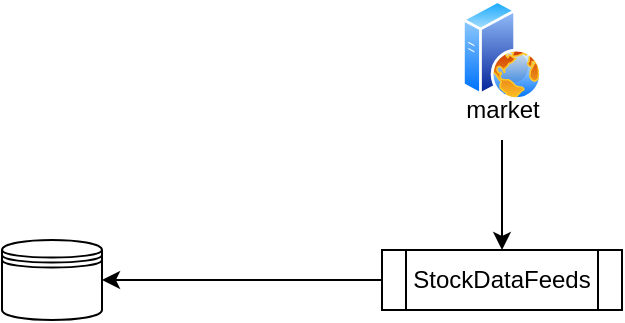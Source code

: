 <mxfile version="22.1.21" type="device">
  <diagram name="Page-1" id="dxkh_rsEE5wPFItL7zip">
    <mxGraphModel dx="904" dy="615" grid="1" gridSize="10" guides="1" tooltips="1" connect="1" arrows="1" fold="1" page="1" pageScale="1" pageWidth="850" pageHeight="1100" math="0" shadow="0">
      <root>
        <mxCell id="0" />
        <mxCell id="1" parent="0" />
        <mxCell id="onvLdAc5EG2C1lfbkqW8-1" value="" style="shape=datastore;whiteSpace=wrap;html=1;" vertex="1" parent="1">
          <mxGeometry x="240" y="170" width="50" height="40" as="geometry" />
        </mxCell>
        <mxCell id="onvLdAc5EG2C1lfbkqW8-4" value="" style="group" vertex="1" connectable="0" parent="1">
          <mxGeometry x="460" y="50" width="60" height="70" as="geometry" />
        </mxCell>
        <mxCell id="onvLdAc5EG2C1lfbkqW8-2" value="" style="image;aspect=fixed;perimeter=ellipsePerimeter;html=1;align=center;shadow=0;dashed=0;spacingTop=3;image=img/lib/active_directory/web_server.svg;" vertex="1" parent="onvLdAc5EG2C1lfbkqW8-4">
          <mxGeometry x="10" width="40" height="50" as="geometry" />
        </mxCell>
        <mxCell id="onvLdAc5EG2C1lfbkqW8-3" value="market" style="text;html=1;align=center;verticalAlign=middle;resizable=0;points=[];autosize=1;strokeColor=none;fillColor=none;" vertex="1" parent="onvLdAc5EG2C1lfbkqW8-4">
          <mxGeometry y="40" width="60" height="30" as="geometry" />
        </mxCell>
        <mxCell id="onvLdAc5EG2C1lfbkqW8-7" style="edgeStyle=orthogonalEdgeStyle;rounded=0;orthogonalLoop=1;jettySize=auto;html=1;entryX=1;entryY=0.5;entryDx=0;entryDy=0;" edge="1" parent="1" source="onvLdAc5EG2C1lfbkqW8-5" target="onvLdAc5EG2C1lfbkqW8-1">
          <mxGeometry relative="1" as="geometry" />
        </mxCell>
        <mxCell id="onvLdAc5EG2C1lfbkqW8-5" value="StockDataFeeds" style="shape=process;whiteSpace=wrap;html=1;backgroundOutline=1;" vertex="1" parent="1">
          <mxGeometry x="430" y="175" width="120" height="30" as="geometry" />
        </mxCell>
        <mxCell id="onvLdAc5EG2C1lfbkqW8-6" style="edgeStyle=orthogonalEdgeStyle;rounded=0;orthogonalLoop=1;jettySize=auto;html=1;" edge="1" parent="1" source="onvLdAc5EG2C1lfbkqW8-3" target="onvLdAc5EG2C1lfbkqW8-5">
          <mxGeometry relative="1" as="geometry" />
        </mxCell>
      </root>
    </mxGraphModel>
  </diagram>
</mxfile>

